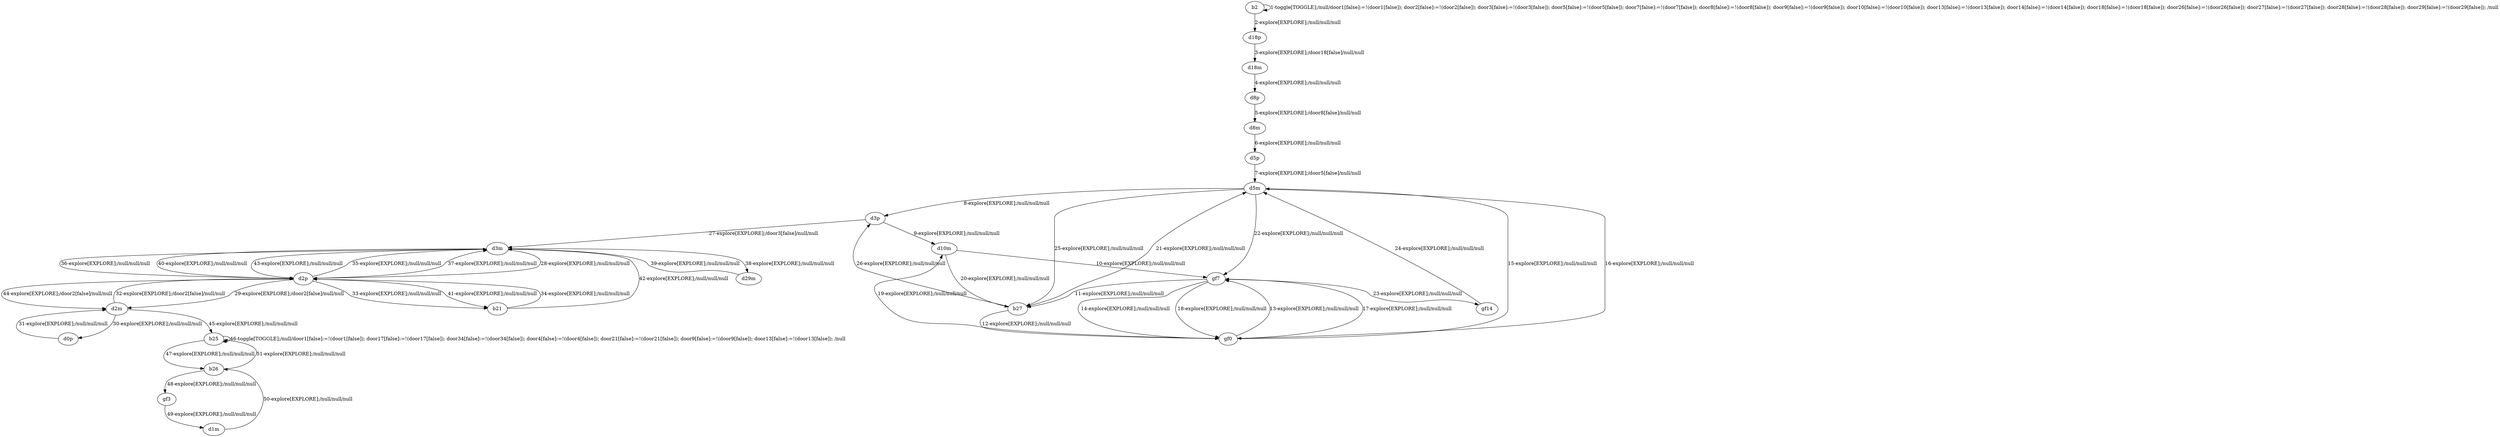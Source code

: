 # Total number of goals covered by this test: 1
# b26 --> b25

digraph g {
"b2" -> "b2" [label = "1-toggle[TOGGLE];/null/door1[false]:=!(door1[false]); door2[false]:=!(door2[false]); door3[false]:=!(door3[false]); door5[false]:=!(door5[false]); door7[false]:=!(door7[false]); door8[false]:=!(door8[false]); door9[false]:=!(door9[false]); door10[false]:=!(door10[false]); door13[false]:=!(door13[false]); door14[false]:=!(door14[false]); door18[false]:=!(door18[false]); door26[false]:=!(door26[false]); door27[false]:=!(door27[false]); door28[false]:=!(door28[false]); door29[false]:=!(door29[false]); /null"];
"b2" -> "d18p" [label = "2-explore[EXPLORE];/null/null/null"];
"d18p" -> "d18m" [label = "3-explore[EXPLORE];/door18[false]/null/null"];
"d18m" -> "d8p" [label = "4-explore[EXPLORE];/null/null/null"];
"d8p" -> "d8m" [label = "5-explore[EXPLORE];/door8[false]/null/null"];
"d8m" -> "d5p" [label = "6-explore[EXPLORE];/null/null/null"];
"d5p" -> "d5m" [label = "7-explore[EXPLORE];/door5[false]/null/null"];
"d5m" -> "d3p" [label = "8-explore[EXPLORE];/null/null/null"];
"d3p" -> "d10m" [label = "9-explore[EXPLORE];/null/null/null"];
"d10m" -> "gf7" [label = "10-explore[EXPLORE];/null/null/null"];
"gf7" -> "b27" [label = "11-explore[EXPLORE];/null/null/null"];
"b27" -> "gf0" [label = "12-explore[EXPLORE];/null/null/null"];
"gf0" -> "gf7" [label = "13-explore[EXPLORE];/null/null/null"];
"gf7" -> "gf0" [label = "14-explore[EXPLORE];/null/null/null"];
"gf0" -> "d5m" [label = "15-explore[EXPLORE];/null/null/null"];
"d5m" -> "gf0" [label = "16-explore[EXPLORE];/null/null/null"];
"gf0" -> "gf7" [label = "17-explore[EXPLORE];/null/null/null"];
"gf7" -> "gf0" [label = "18-explore[EXPLORE];/null/null/null"];
"gf0" -> "d10m" [label = "19-explore[EXPLORE];/null/null/null"];
"d10m" -> "b27" [label = "20-explore[EXPLORE];/null/null/null"];
"b27" -> "d5m" [label = "21-explore[EXPLORE];/null/null/null"];
"d5m" -> "gf7" [label = "22-explore[EXPLORE];/null/null/null"];
"gf7" -> "gf14" [label = "23-explore[EXPLORE];/null/null/null"];
"gf14" -> "d5m" [label = "24-explore[EXPLORE];/null/null/null"];
"d5m" -> "b27" [label = "25-explore[EXPLORE];/null/null/null"];
"b27" -> "d3p" [label = "26-explore[EXPLORE];/null/null/null"];
"d3p" -> "d3m" [label = "27-explore[EXPLORE];/door3[false]/null/null"];
"d3m" -> "d2p" [label = "28-explore[EXPLORE];/null/null/null"];
"d2p" -> "d2m" [label = "29-explore[EXPLORE];/door2[false]/null/null"];
"d2m" -> "d0p" [label = "30-explore[EXPLORE];/null/null/null"];
"d0p" -> "d2m" [label = "31-explore[EXPLORE];/null/null/null"];
"d2m" -> "d2p" [label = "32-explore[EXPLORE];/door2[false]/null/null"];
"d2p" -> "b21" [label = "33-explore[EXPLORE];/null/null/null"];
"b21" -> "d2p" [label = "34-explore[EXPLORE];/null/null/null"];
"d2p" -> "d3m" [label = "35-explore[EXPLORE];/null/null/null"];
"d3m" -> "d2p" [label = "36-explore[EXPLORE];/null/null/null"];
"d2p" -> "d3m" [label = "37-explore[EXPLORE];/null/null/null"];
"d3m" -> "d29m" [label = "38-explore[EXPLORE];/null/null/null"];
"d29m" -> "d3m" [label = "39-explore[EXPLORE];/null/null/null"];
"d3m" -> "d2p" [label = "40-explore[EXPLORE];/null/null/null"];
"d2p" -> "b21" [label = "41-explore[EXPLORE];/null/null/null"];
"b21" -> "d3m" [label = "42-explore[EXPLORE];/null/null/null"];
"d3m" -> "d2p" [label = "43-explore[EXPLORE];/null/null/null"];
"d2p" -> "d2m" [label = "44-explore[EXPLORE];/door2[false]/null/null"];
"d2m" -> "b25" [label = "45-explore[EXPLORE];/null/null/null"];
"b25" -> "b25" [label = "46-toggle[TOGGLE];/null/door1[false]:=!(door1[false]); door17[false]:=!(door17[false]); door34[false]:=!(door34[false]); door4[false]:=!(door4[false]); door21[false]:=!(door21[false]); door9[false]:=!(door9[false]); door13[false]:=!(door13[false]); /null"];
"b25" -> "b26" [label = "47-explore[EXPLORE];/null/null/null"];
"b26" -> "gf3" [label = "48-explore[EXPLORE];/null/null/null"];
"gf3" -> "d1m" [label = "49-explore[EXPLORE];/null/null/null"];
"d1m" -> "b26" [label = "50-explore[EXPLORE];/null/null/null"];
"b26" -> "b25" [label = "51-explore[EXPLORE];/null/null/null"];
}